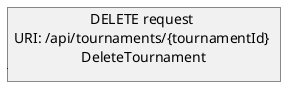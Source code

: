 @startuml Delete tournament request
allowmixing

json "DELETE request \nURI: /api/tournaments/{tournamentId} \nDeleteTournament" as DeleteTournament {
    
}

@enduml